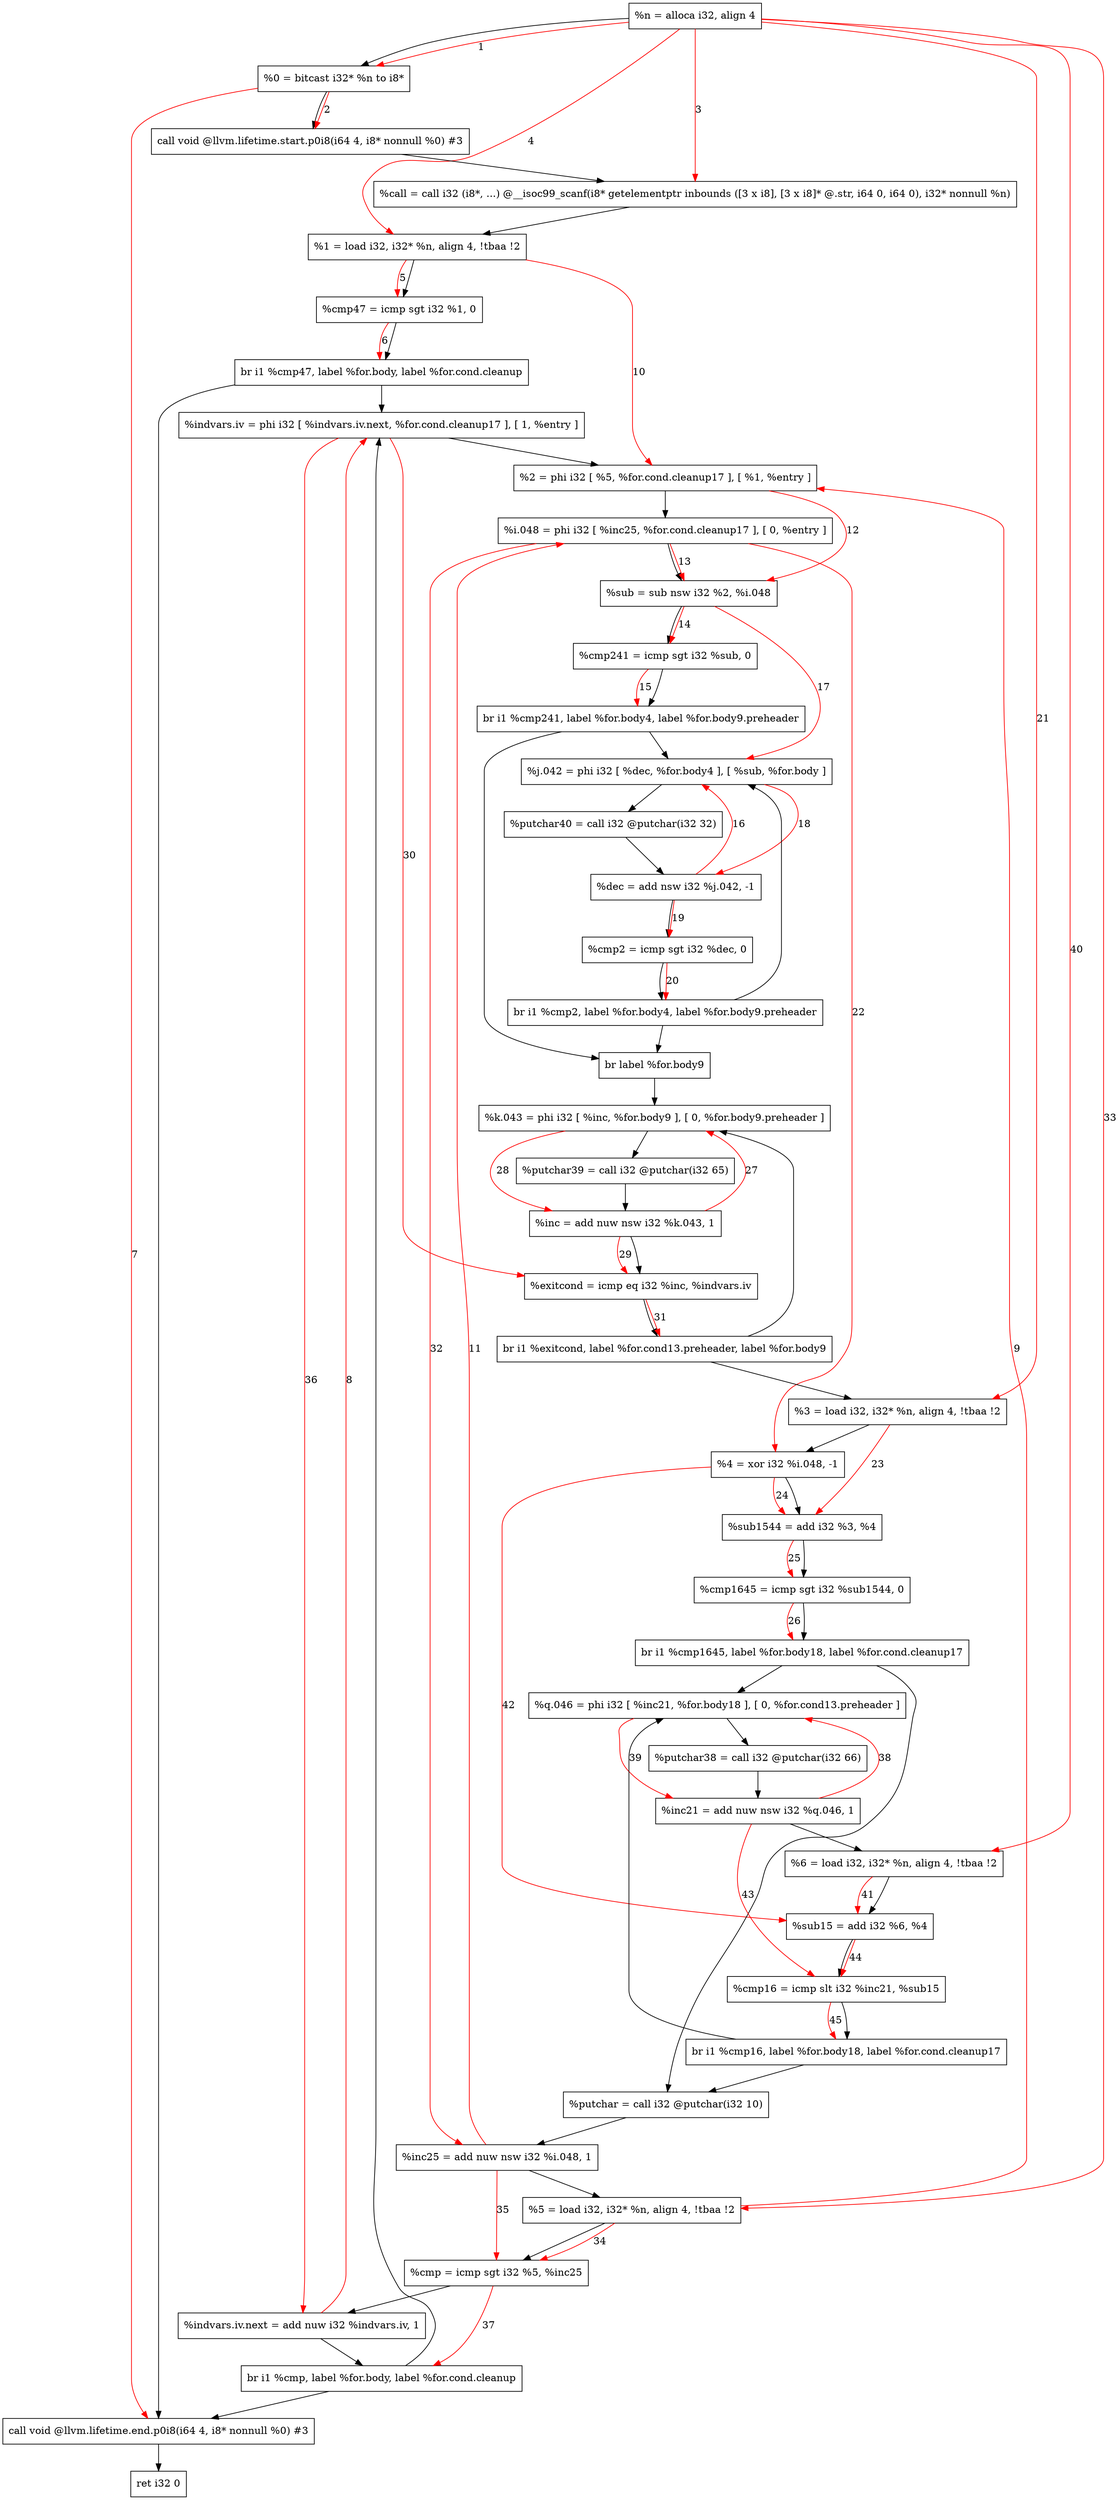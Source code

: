 digraph "CDFG for'func' function" {
	Node0x56545e6169b8[shape=record, label="  %n = alloca i32, align 4"]
	Node0x56545e617078[shape=record, label="  %0 = bitcast i32* %n to i8*"]
	Node0x56545e6174d8[shape=record, label="  call void @llvm.lifetime.start.p0i8(i64 4, i8* nonnull %0) #3"]
	Node0x56545e617938[shape=record, label="  %call = call i32 (i8*, ...) @__isoc99_scanf(i8* getelementptr inbounds ([3 x i8], [3 x i8]* @.str, i64 0, i64 0), i32* nonnull %n)"]
	Node0x56545e6179f8[shape=record, label="  %1 = load i32, i32* %n, align 4, !tbaa !2"]
	Node0x56545e618970[shape=record, label="  %cmp47 = icmp sgt i32 %1, 0"]
	Node0x56545e5ac348[shape=record, label="  br i1 %cmp47, label %for.body, label %for.cond.cleanup"]
	Node0x56545e618cd8[shape=record, label="  call void @llvm.lifetime.end.p0i8(i64 4, i8* nonnull %0) #3"]
	Node0x56545e618d98[shape=record, label="  ret i32 0"]
	Node0x56545e618ef8[shape=record, label="  %indvars.iv = phi i32 [ %indvars.iv.next, %for.cond.cleanup17 ], [ 1, %entry ]"]
	Node0x56545e619068[shape=record, label="  %2 = phi i32 [ %5, %for.cond.cleanup17 ], [ %1, %entry ]"]
	Node0x56545e6191c8[shape=record, label="  %i.048 = phi i32 [ %inc25, %for.cond.cleanup17 ], [ 0, %entry ]"]
	Node0x56545e6192b0[shape=record, label="  %sub = sub nsw i32 %2, %i.048"]
	Node0x56545e619340[shape=record, label="  %cmp241 = icmp sgt i32 %sub, 0"]
	Node0x56545e5ac588[shape=record, label="  br i1 %cmp241, label %for.body4, label %for.body9.preheader"]
	Node0x56545e619788[shape=record, label="  br label %for.body9"]
	Node0x56545e6197d8[shape=record, label="  %j.042 = phi i32 [ %dec, %for.body4 ], [ %sub, %for.body ]"]
	Node0x56545e619a30[shape=record, label="  %putchar40 = call i32 @putchar(i32 32)"]
	Node0x56545e619b60[shape=record, label="  %dec = add nsw i32 %j.042, -1"]
	Node0x56545e619bd0[shape=record, label="  %cmp2 = icmp sgt i32 %dec, 0"]
	Node0x56545e619ca8[shape=record, label="  br i1 %cmp2, label %for.body4, label %for.body9.preheader"]
	Node0x56545e619408[shape=record, label="  %3 = load i32, i32* %n, align 4, !tbaa !2"]
	Node0x56545e61a3a0[shape=record, label="  %4 = xor i32 %i.048, -1"]
	Node0x56545e61a460[shape=record, label="  %sub1544 = add i32 %3, %4"]
	Node0x56545e61a4d0[shape=record, label="  %cmp1645 = icmp sgt i32 %sub1544, 0"]
	Node0x56545e61a688[shape=record, label="  br i1 %cmp1645, label %for.body18, label %for.cond.cleanup17"]
	Node0x56545e61a6f8[shape=record, label="  %k.043 = phi i32 [ %inc, %for.body9 ], [ 0, %for.body9.preheader ]"]
	Node0x56545e61a800[shape=record, label="  %putchar39 = call i32 @putchar(i32 65)"]
	Node0x56545e61a8d0[shape=record, label="  %inc = add nuw nsw i32 %k.043, 1"]
	Node0x56545e61ac60[shape=record, label="  %exitcond = icmp eq i32 %inc, %indvars.iv"]
	Node0x56545e61ad48[shape=record, label="  br i1 %exitcond, label %for.cond13.preheader, label %for.body9"]
	Node0x56545e61adc0[shape=record, label="  %putchar = call i32 @putchar(i32 10)"]
	Node0x56545e61ae90[shape=record, label="  %inc25 = add nuw nsw i32 %i.048, 1"]
	Node0x56545e619118[shape=record, label="  %5 = load i32, i32* %n, align 4, !tbaa !2"]
	Node0x56545e61af00[shape=record, label="  %cmp = icmp sgt i32 %5, %inc25"]
	Node0x56545e61af70[shape=record, label="  %indvars.iv.next = add nuw i32 %indvars.iv, 1"]
	Node0x56545e61aff8[shape=record, label="  br i1 %cmp, label %for.body, label %for.cond.cleanup"]
	Node0x56545e61b068[shape=record, label="  %q.046 = phi i32 [ %inc21, %for.body18 ], [ 0, %for.cond13.preheader ]"]
	Node0x56545e61b170[shape=record, label="  %putchar38 = call i32 @putchar(i32 66)"]
	Node0x56545e61b240[shape=record, label="  %inc21 = add nuw nsw i32 %q.046, 1"]
	Node0x56545e61a598[shape=record, label="  %6 = load i32, i32* %n, align 4, !tbaa !2"]
	Node0x56545e61b2b0[shape=record, label="  %sub15 = add i32 %6, %4"]
	Node0x56545e61b320[shape=record, label="  %cmp16 = icmp slt i32 %inc21, %sub15"]
	Node0x56545e61b3c8[shape=record, label="  br i1 %cmp16, label %for.body18, label %for.cond.cleanup17"]
	Node0x56545e6169b8 -> Node0x56545e617078
	Node0x56545e617078 -> Node0x56545e6174d8
	Node0x56545e6174d8 -> Node0x56545e617938
	Node0x56545e617938 -> Node0x56545e6179f8
	Node0x56545e6179f8 -> Node0x56545e618970
	Node0x56545e618970 -> Node0x56545e5ac348
	Node0x56545e5ac348 -> Node0x56545e618ef8
	Node0x56545e5ac348 -> Node0x56545e618cd8
	Node0x56545e618cd8 -> Node0x56545e618d98
	Node0x56545e618ef8 -> Node0x56545e619068
	Node0x56545e619068 -> Node0x56545e6191c8
	Node0x56545e6191c8 -> Node0x56545e6192b0
	Node0x56545e6192b0 -> Node0x56545e619340
	Node0x56545e619340 -> Node0x56545e5ac588
	Node0x56545e5ac588 -> Node0x56545e6197d8
	Node0x56545e5ac588 -> Node0x56545e619788
	Node0x56545e619788 -> Node0x56545e61a6f8
	Node0x56545e6197d8 -> Node0x56545e619a30
	Node0x56545e619a30 -> Node0x56545e619b60
	Node0x56545e619b60 -> Node0x56545e619bd0
	Node0x56545e619bd0 -> Node0x56545e619ca8
	Node0x56545e619ca8 -> Node0x56545e6197d8
	Node0x56545e619ca8 -> Node0x56545e619788
	Node0x56545e619408 -> Node0x56545e61a3a0
	Node0x56545e61a3a0 -> Node0x56545e61a460
	Node0x56545e61a460 -> Node0x56545e61a4d0
	Node0x56545e61a4d0 -> Node0x56545e61a688
	Node0x56545e61a688 -> Node0x56545e61b068
	Node0x56545e61a688 -> Node0x56545e61adc0
	Node0x56545e61a6f8 -> Node0x56545e61a800
	Node0x56545e61a800 -> Node0x56545e61a8d0
	Node0x56545e61a8d0 -> Node0x56545e61ac60
	Node0x56545e61ac60 -> Node0x56545e61ad48
	Node0x56545e61ad48 -> Node0x56545e619408
	Node0x56545e61ad48 -> Node0x56545e61a6f8
	Node0x56545e61adc0 -> Node0x56545e61ae90
	Node0x56545e61ae90 -> Node0x56545e619118
	Node0x56545e619118 -> Node0x56545e61af00
	Node0x56545e61af00 -> Node0x56545e61af70
	Node0x56545e61af70 -> Node0x56545e61aff8
	Node0x56545e61aff8 -> Node0x56545e618ef8
	Node0x56545e61aff8 -> Node0x56545e618cd8
	Node0x56545e61b068 -> Node0x56545e61b170
	Node0x56545e61b170 -> Node0x56545e61b240
	Node0x56545e61b240 -> Node0x56545e61a598
	Node0x56545e61a598 -> Node0x56545e61b2b0
	Node0x56545e61b2b0 -> Node0x56545e61b320
	Node0x56545e61b320 -> Node0x56545e61b3c8
	Node0x56545e61b3c8 -> Node0x56545e61b068
	Node0x56545e61b3c8 -> Node0x56545e61adc0
edge [color=red]
	Node0x56545e6169b8 -> Node0x56545e617078[label="1"]
	Node0x56545e617078 -> Node0x56545e6174d8[label="2"]
	Node0x56545e6169b8 -> Node0x56545e617938[label="3"]
	Node0x56545e6169b8 -> Node0x56545e6179f8[label="4"]
	Node0x56545e6179f8 -> Node0x56545e618970[label="5"]
	Node0x56545e618970 -> Node0x56545e5ac348[label="6"]
	Node0x56545e617078 -> Node0x56545e618cd8[label="7"]
	Node0x56545e61af70 -> Node0x56545e618ef8[label="8"]
	Node0x56545e619118 -> Node0x56545e619068[label="9"]
	Node0x56545e6179f8 -> Node0x56545e619068[label="10"]
	Node0x56545e61ae90 -> Node0x56545e6191c8[label="11"]
	Node0x56545e619068 -> Node0x56545e6192b0[label="12"]
	Node0x56545e6191c8 -> Node0x56545e6192b0[label="13"]
	Node0x56545e6192b0 -> Node0x56545e619340[label="14"]
	Node0x56545e619340 -> Node0x56545e5ac588[label="15"]
	Node0x56545e619b60 -> Node0x56545e6197d8[label="16"]
	Node0x56545e6192b0 -> Node0x56545e6197d8[label="17"]
	Node0x56545e6197d8 -> Node0x56545e619b60[label="18"]
	Node0x56545e619b60 -> Node0x56545e619bd0[label="19"]
	Node0x56545e619bd0 -> Node0x56545e619ca8[label="20"]
	Node0x56545e6169b8 -> Node0x56545e619408[label="21"]
	Node0x56545e6191c8 -> Node0x56545e61a3a0[label="22"]
	Node0x56545e619408 -> Node0x56545e61a460[label="23"]
	Node0x56545e61a3a0 -> Node0x56545e61a460[label="24"]
	Node0x56545e61a460 -> Node0x56545e61a4d0[label="25"]
	Node0x56545e61a4d0 -> Node0x56545e61a688[label="26"]
	Node0x56545e61a8d0 -> Node0x56545e61a6f8[label="27"]
	Node0x56545e61a6f8 -> Node0x56545e61a8d0[label="28"]
	Node0x56545e61a8d0 -> Node0x56545e61ac60[label="29"]
	Node0x56545e618ef8 -> Node0x56545e61ac60[label="30"]
	Node0x56545e61ac60 -> Node0x56545e61ad48[label="31"]
	Node0x56545e6191c8 -> Node0x56545e61ae90[label="32"]
	Node0x56545e6169b8 -> Node0x56545e619118[label="33"]
	Node0x56545e619118 -> Node0x56545e61af00[label="34"]
	Node0x56545e61ae90 -> Node0x56545e61af00[label="35"]
	Node0x56545e618ef8 -> Node0x56545e61af70[label="36"]
	Node0x56545e61af00 -> Node0x56545e61aff8[label="37"]
	Node0x56545e61b240 -> Node0x56545e61b068[label="38"]
	Node0x56545e61b068 -> Node0x56545e61b240[label="39"]
	Node0x56545e6169b8 -> Node0x56545e61a598[label="40"]
	Node0x56545e61a598 -> Node0x56545e61b2b0[label="41"]
	Node0x56545e61a3a0 -> Node0x56545e61b2b0[label="42"]
	Node0x56545e61b240 -> Node0x56545e61b320[label="43"]
	Node0x56545e61b2b0 -> Node0x56545e61b320[label="44"]
	Node0x56545e61b320 -> Node0x56545e61b3c8[label="45"]
}
